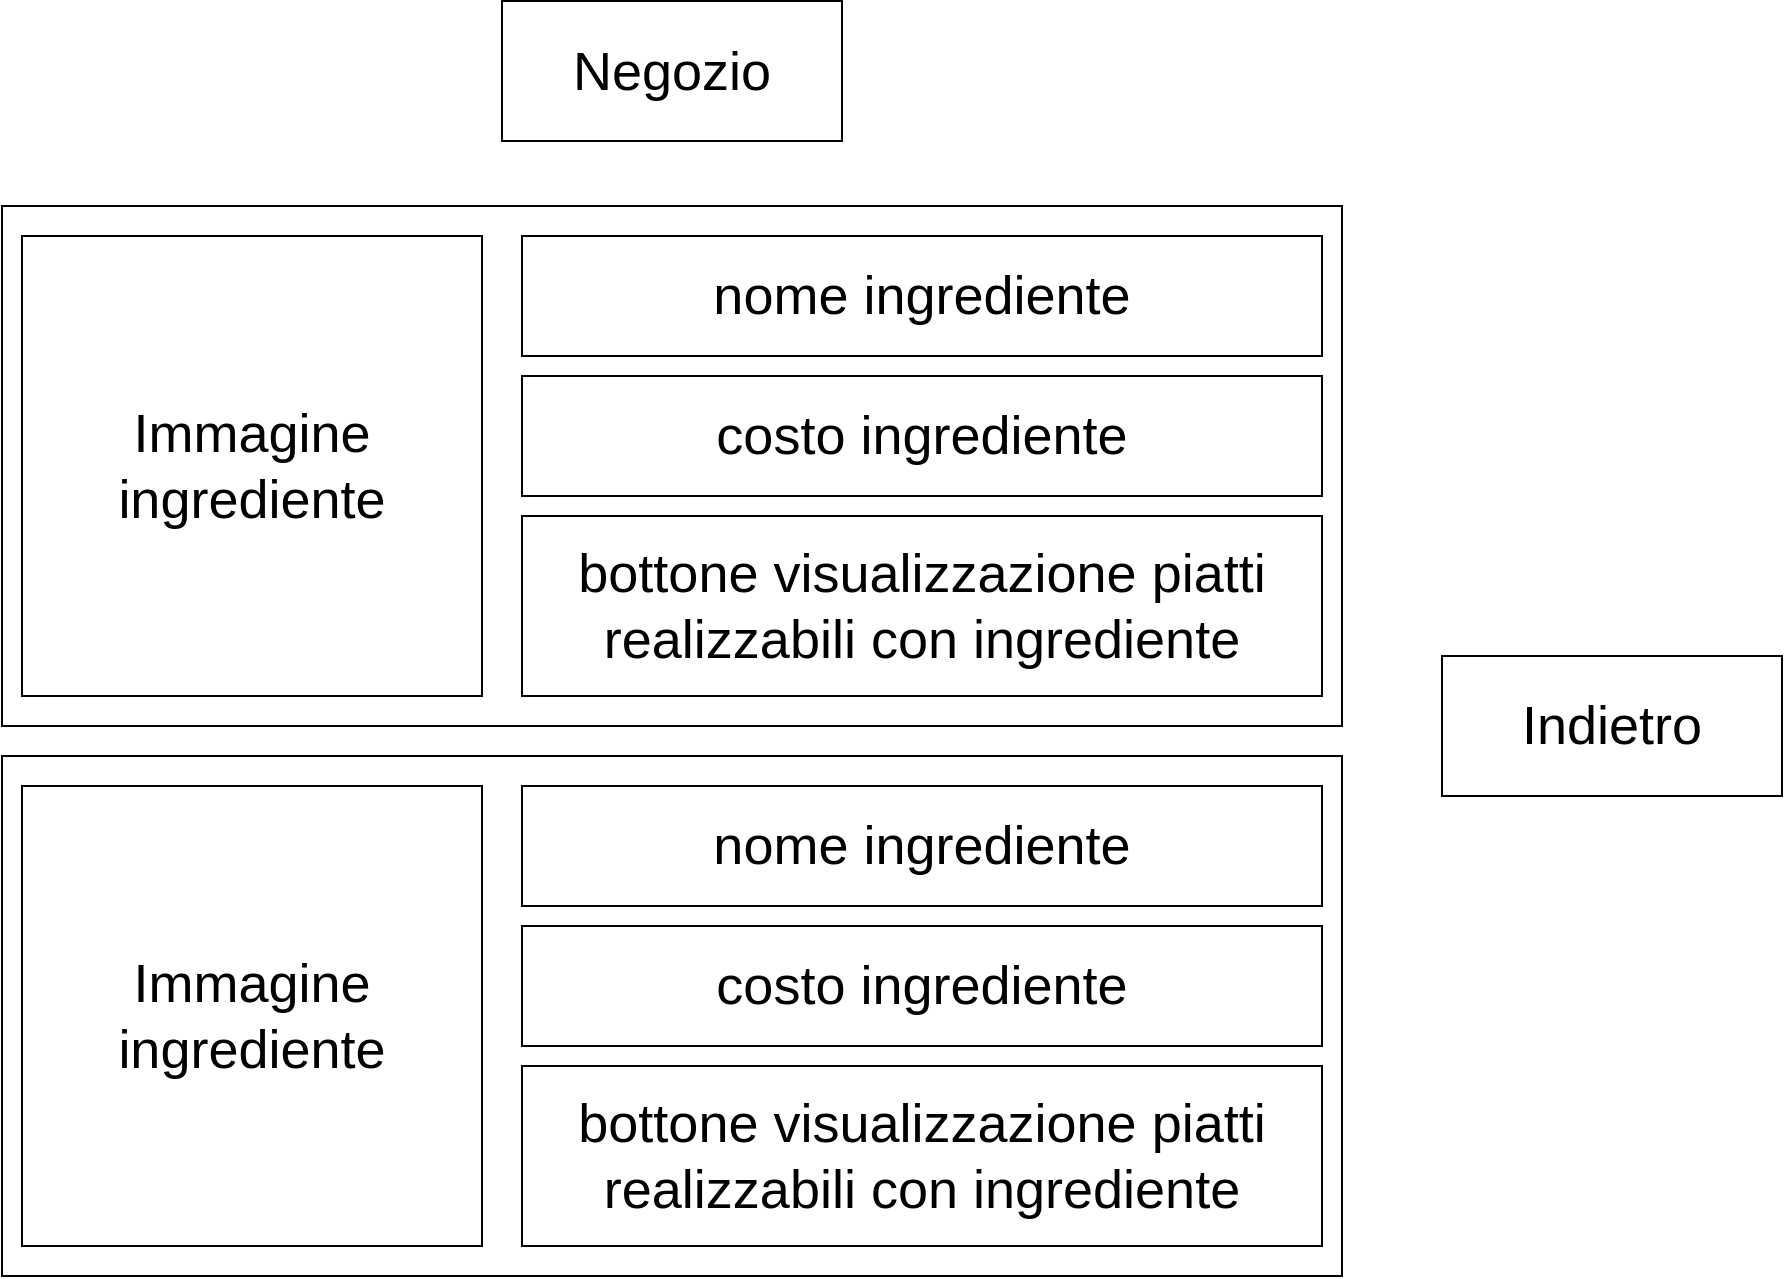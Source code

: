 <mxfile version="18.0.5" type="device"><diagram id="yoXCfqrvb7frqkdutgzq" name="Page-1"><mxGraphModel dx="3157" dy="1216" grid="1" gridSize="10" guides="1" tooltips="1" connect="1" arrows="1" fold="1" page="1" pageScale="1" pageWidth="850" pageHeight="1100" math="0" shadow="0"><root><mxCell id="0"/><mxCell id="1" parent="0"/><mxCell id="GjnBivaTFhjUXiDbdBam-1" value="Negozio" style="rounded=0;whiteSpace=wrap;html=1;fontSize=27;" parent="1" vertex="1"><mxGeometry x="-340" y="132.5" width="170" height="70" as="geometry"/></mxCell><mxCell id="GjnBivaTFhjUXiDbdBam-3" value="" style="whiteSpace=wrap;html=1;" parent="1" vertex="1"><mxGeometry x="-590" y="235" width="670" height="260" as="geometry"/></mxCell><mxCell id="GjnBivaTFhjUXiDbdBam-4" value="costo ingrediente" style="rounded=0;whiteSpace=wrap;html=1;fontSize=27;" parent="1" vertex="1"><mxGeometry x="-330" y="320" width="400" height="60" as="geometry"/></mxCell><mxCell id="GjnBivaTFhjUXiDbdBam-5" value="bottone visualizzazione piatti realizzabili con ingrediente" style="rounded=0;whiteSpace=wrap;html=1;fontSize=27;" parent="1" vertex="1"><mxGeometry x="-330" y="390" width="400" height="90" as="geometry"/></mxCell><mxCell id="GjnBivaTFhjUXiDbdBam-6" value="Immagine ingrediente" style="rounded=0;whiteSpace=wrap;html=1;fontSize=27;" parent="1" vertex="1"><mxGeometry x="-580" y="250" width="230" height="230" as="geometry"/></mxCell><mxCell id="GjnBivaTFhjUXiDbdBam-7" value="nome ingrediente" style="rounded=0;whiteSpace=wrap;html=1;fontSize=27;" parent="1" vertex="1"><mxGeometry x="-330" y="250" width="400" height="60" as="geometry"/></mxCell><mxCell id="GjnBivaTFhjUXiDbdBam-8" value="" style="whiteSpace=wrap;html=1;" parent="1" vertex="1"><mxGeometry x="-590" y="510" width="670" height="260" as="geometry"/></mxCell><mxCell id="GjnBivaTFhjUXiDbdBam-9" value="costo ingrediente" style="rounded=0;whiteSpace=wrap;html=1;fontSize=27;" parent="1" vertex="1"><mxGeometry x="-330" y="595" width="400" height="60" as="geometry"/></mxCell><mxCell id="GjnBivaTFhjUXiDbdBam-10" value="bottone visualizzazione piatti realizzabili con ingrediente" style="rounded=0;whiteSpace=wrap;html=1;fontSize=27;" parent="1" vertex="1"><mxGeometry x="-330" y="665" width="400" height="90" as="geometry"/></mxCell><mxCell id="GjnBivaTFhjUXiDbdBam-11" value="Immagine ingrediente" style="rounded=0;whiteSpace=wrap;html=1;fontSize=27;" parent="1" vertex="1"><mxGeometry x="-580" y="525" width="230" height="230" as="geometry"/></mxCell><mxCell id="GjnBivaTFhjUXiDbdBam-12" value="nome ingrediente" style="rounded=0;whiteSpace=wrap;html=1;fontSize=27;" parent="1" vertex="1"><mxGeometry x="-330" y="525" width="400" height="60" as="geometry"/></mxCell><mxCell id="GjnBivaTFhjUXiDbdBam-13" value="Indietro" style="rounded=0;whiteSpace=wrap;html=1;fontSize=27;" parent="1" vertex="1"><mxGeometry x="130" y="460" width="170" height="70" as="geometry"/></mxCell></root></mxGraphModel></diagram></mxfile>